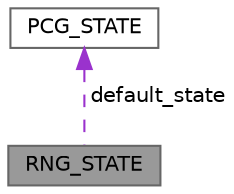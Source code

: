 digraph "RNG_STATE"
{
 // LATEX_PDF_SIZE
  bgcolor="transparent";
  edge [fontname=Helvetica,fontsize=10,labelfontname=Helvetica,labelfontsize=10];
  node [fontname=Helvetica,fontsize=10,shape=box,height=0.2,width=0.4];
  Node1 [label="RNG_STATE",height=0.2,width=0.4,color="gray40", fillcolor="grey60", style="filled", fontcolor="black",tooltip="Struct which contains the random number generators."];
  Node2 -> Node1 [dir="back",color="darkorchid3",style="dashed",label=" default_state" ];
  Node2 [label="PCG_STATE",height=0.2,width=0.4,color="gray40", fillcolor="white", style="filled",URL="$structPCG__STATE.html",tooltip="State of the random number generator (PCG)"];
}
